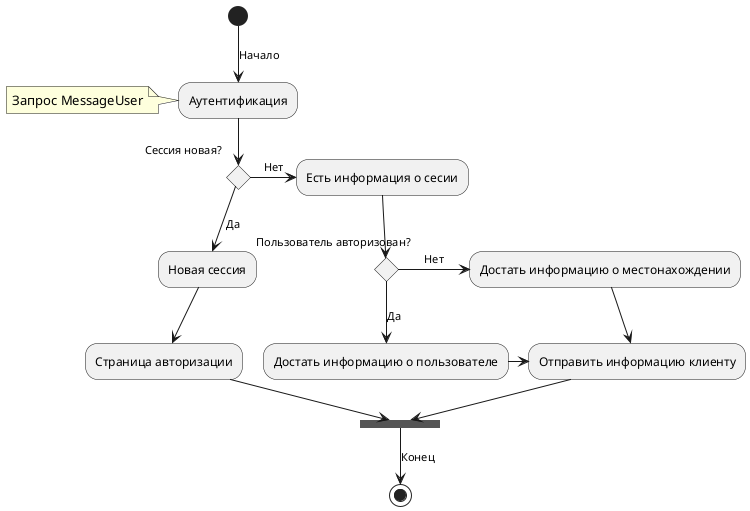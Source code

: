 @startuml

(*) --> [Начало] "Аутентификация"
note left: Запрос MessageUser

if "Сессия новая?" then
    --> [Да] "Новая сессия"
    --> "Страница авторизации"
    --> === End === 
else
    -right-> [Нет] "Есть информация о сесии"
    if "Пользователь авторизован?" then
        --> [Да] "Достать информацию о пользователе"
        -right-> "Отправить информацию клиенту"
    else
        -right-> [Нет] "Достать информацию о местонахождении"
        --> "Отправить информацию клиенту"
        --> === End === 
    endif
endif

=== End === --> [Конец](*)

@enduml